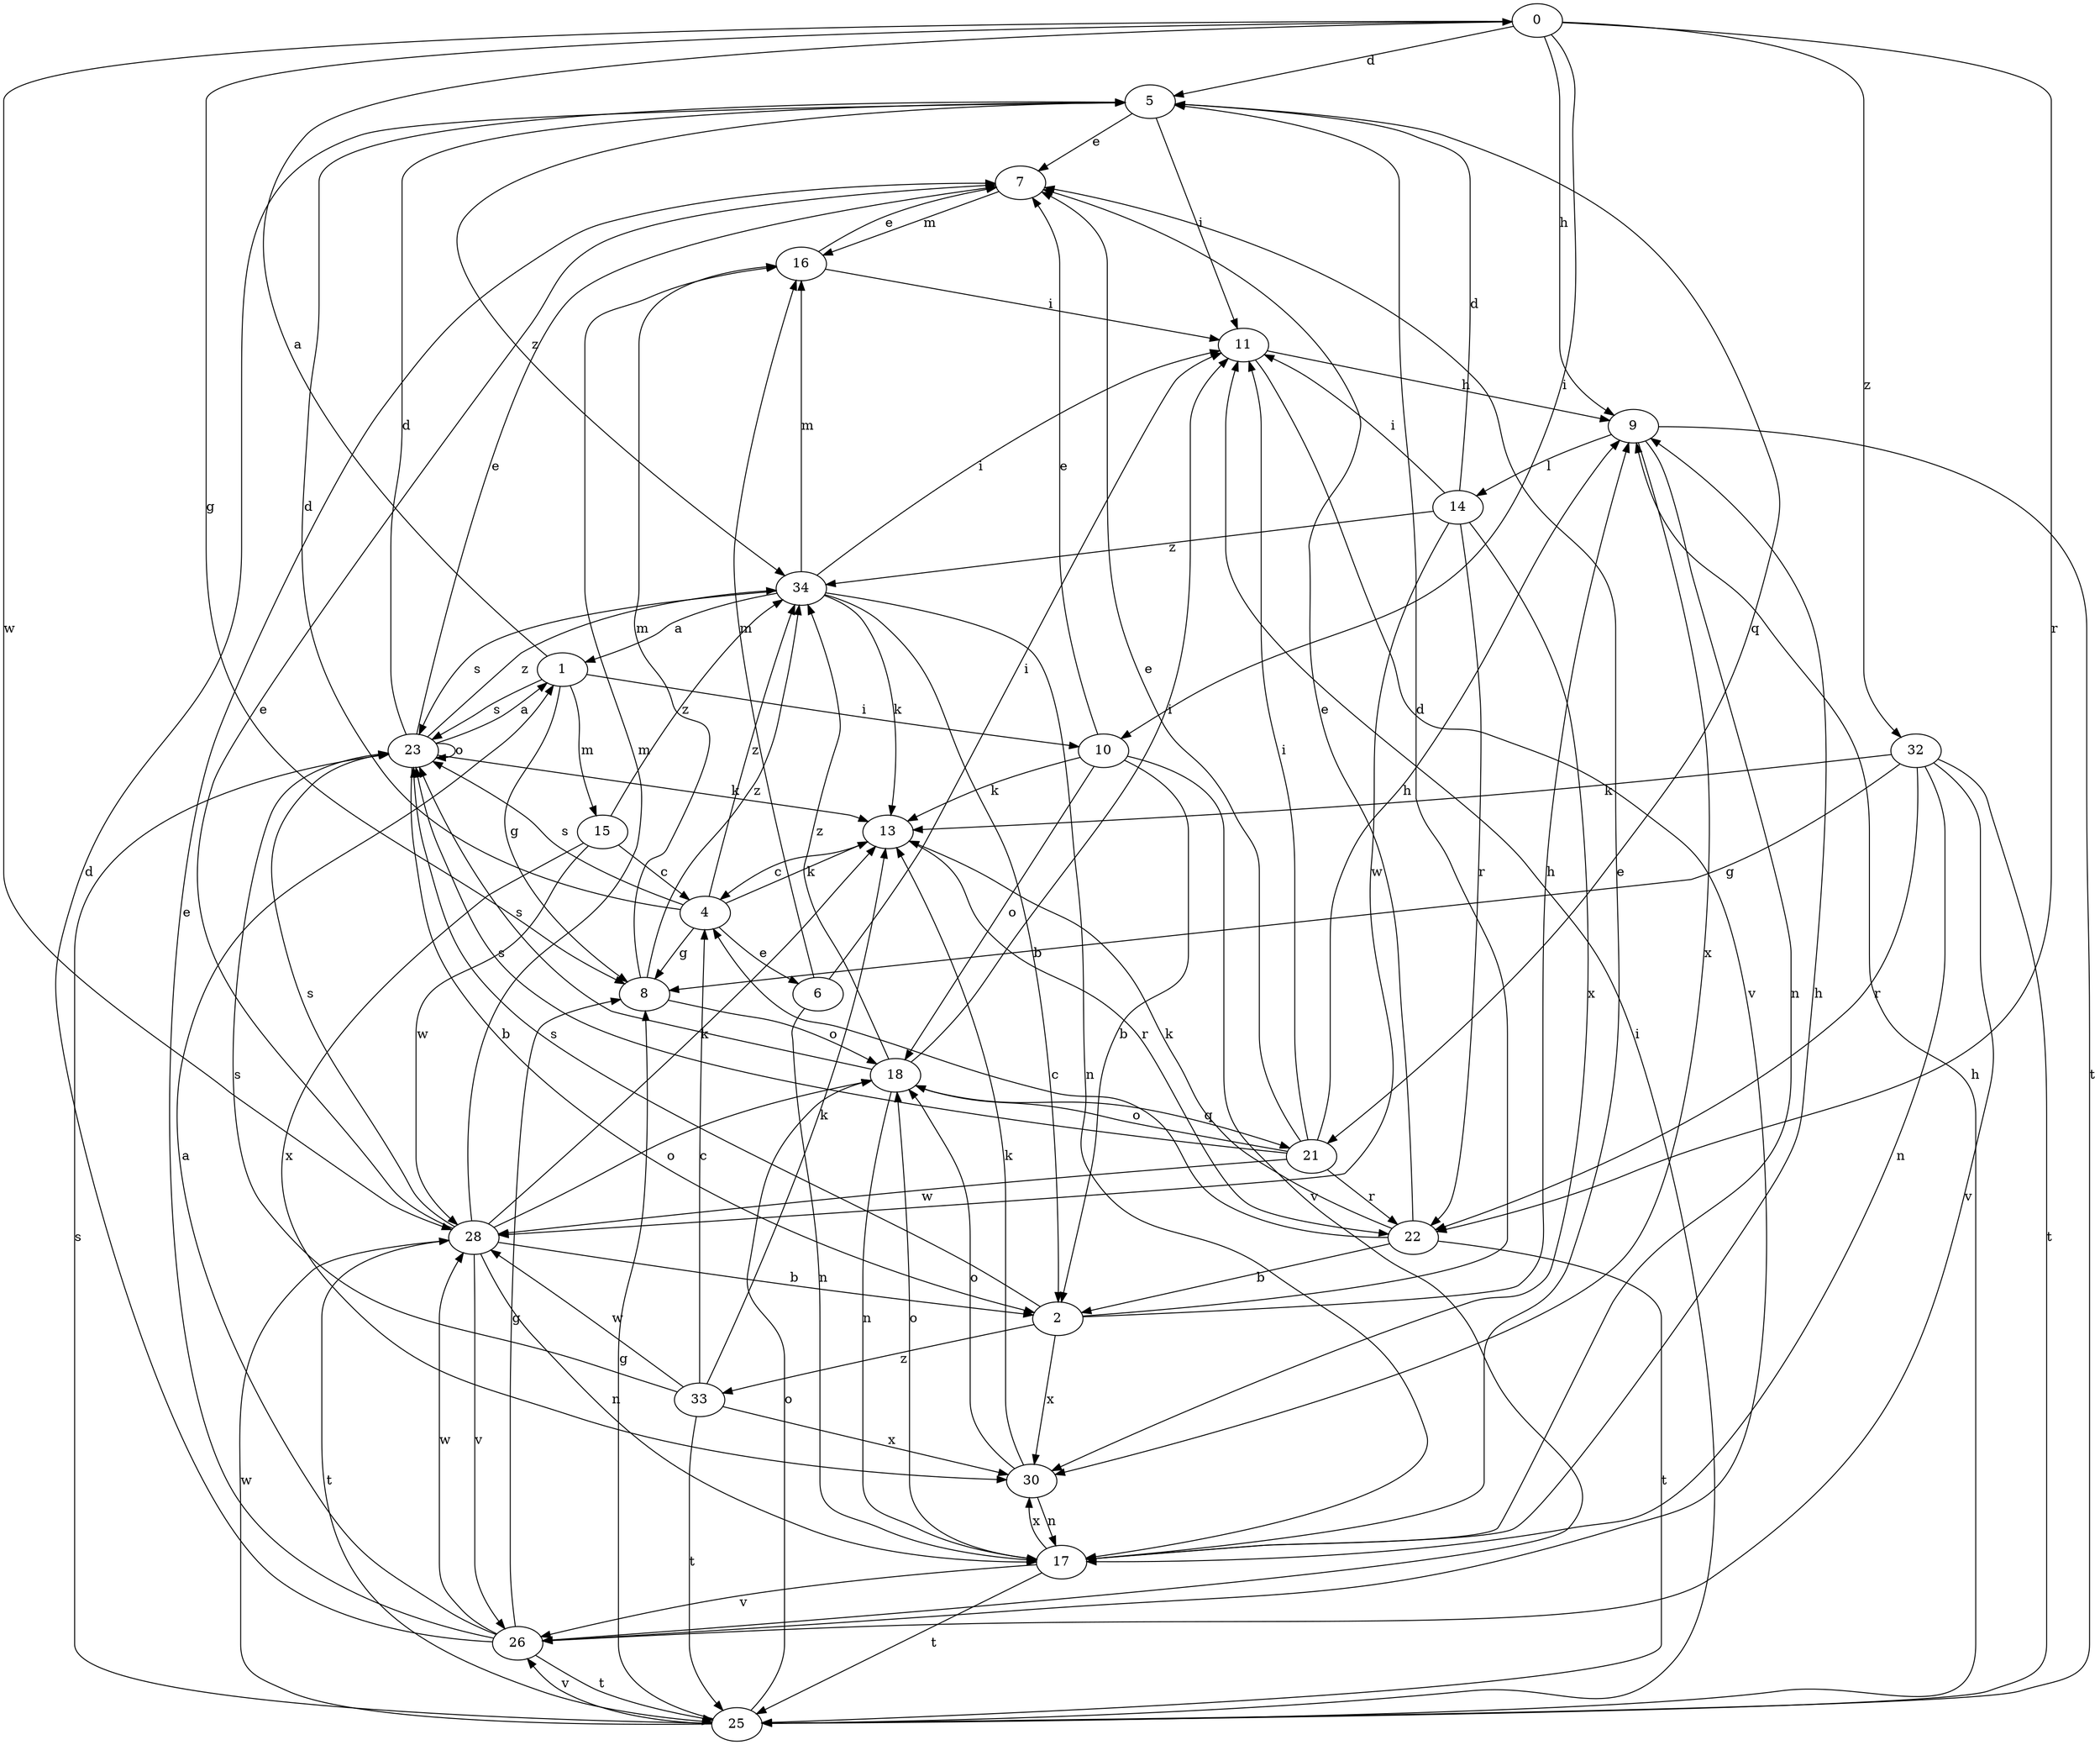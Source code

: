 digraph  {
0;
1;
2;
4;
5;
6;
7;
8;
9;
10;
11;
13;
14;
15;
16;
17;
18;
21;
22;
23;
25;
26;
28;
30;
32;
33;
34;
0 -> 5  [label=d];
0 -> 8  [label=g];
0 -> 9  [label=h];
0 -> 10  [label=i];
0 -> 22  [label=r];
0 -> 28  [label=w];
0 -> 32  [label=z];
1 -> 0  [label=a];
1 -> 8  [label=g];
1 -> 10  [label=i];
1 -> 15  [label=m];
1 -> 23  [label=s];
2 -> 5  [label=d];
2 -> 9  [label=h];
2 -> 23  [label=s];
2 -> 30  [label=x];
2 -> 33  [label=z];
4 -> 5  [label=d];
4 -> 6  [label=e];
4 -> 8  [label=g];
4 -> 13  [label=k];
4 -> 23  [label=s];
4 -> 34  [label=z];
5 -> 7  [label=e];
5 -> 11  [label=i];
5 -> 21  [label=q];
5 -> 34  [label=z];
6 -> 11  [label=i];
6 -> 16  [label=m];
6 -> 17  [label=n];
7 -> 16  [label=m];
8 -> 16  [label=m];
8 -> 18  [label=o];
8 -> 34  [label=z];
9 -> 14  [label=l];
9 -> 17  [label=n];
9 -> 25  [label=t];
9 -> 30  [label=x];
10 -> 2  [label=b];
10 -> 7  [label=e];
10 -> 13  [label=k];
10 -> 18  [label=o];
10 -> 26  [label=v];
11 -> 9  [label=h];
11 -> 26  [label=v];
13 -> 4  [label=c];
13 -> 22  [label=r];
14 -> 5  [label=d];
14 -> 11  [label=i];
14 -> 22  [label=r];
14 -> 28  [label=w];
14 -> 30  [label=x];
14 -> 34  [label=z];
15 -> 4  [label=c];
15 -> 28  [label=w];
15 -> 30  [label=x];
15 -> 34  [label=z];
16 -> 7  [label=e];
16 -> 11  [label=i];
17 -> 7  [label=e];
17 -> 9  [label=h];
17 -> 18  [label=o];
17 -> 25  [label=t];
17 -> 26  [label=v];
17 -> 30  [label=x];
18 -> 11  [label=i];
18 -> 17  [label=n];
18 -> 21  [label=q];
18 -> 23  [label=s];
18 -> 34  [label=z];
21 -> 7  [label=e];
21 -> 9  [label=h];
21 -> 11  [label=i];
21 -> 18  [label=o];
21 -> 22  [label=r];
21 -> 23  [label=s];
21 -> 28  [label=w];
22 -> 2  [label=b];
22 -> 4  [label=c];
22 -> 7  [label=e];
22 -> 13  [label=k];
22 -> 25  [label=t];
23 -> 1  [label=a];
23 -> 2  [label=b];
23 -> 5  [label=d];
23 -> 7  [label=e];
23 -> 13  [label=k];
23 -> 34  [label=z];
23 -> 23  [label=o];
25 -> 8  [label=g];
25 -> 9  [label=h];
25 -> 11  [label=i];
25 -> 18  [label=o];
25 -> 23  [label=s];
25 -> 26  [label=v];
25 -> 28  [label=w];
26 -> 1  [label=a];
26 -> 5  [label=d];
26 -> 7  [label=e];
26 -> 8  [label=g];
26 -> 25  [label=t];
26 -> 28  [label=w];
28 -> 2  [label=b];
28 -> 7  [label=e];
28 -> 13  [label=k];
28 -> 16  [label=m];
28 -> 17  [label=n];
28 -> 18  [label=o];
28 -> 23  [label=s];
28 -> 25  [label=t];
28 -> 26  [label=v];
30 -> 13  [label=k];
30 -> 17  [label=n];
30 -> 18  [label=o];
32 -> 8  [label=g];
32 -> 13  [label=k];
32 -> 17  [label=n];
32 -> 22  [label=r];
32 -> 25  [label=t];
32 -> 26  [label=v];
33 -> 4  [label=c];
33 -> 13  [label=k];
33 -> 23  [label=s];
33 -> 25  [label=t];
33 -> 28  [label=w];
33 -> 30  [label=x];
34 -> 1  [label=a];
34 -> 2  [label=b];
34 -> 11  [label=i];
34 -> 13  [label=k];
34 -> 16  [label=m];
34 -> 17  [label=n];
34 -> 23  [label=s];
}
